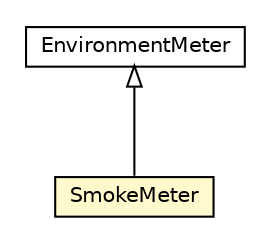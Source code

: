#!/usr/local/bin/dot
#
# Class diagram 
# Generated by UMLGraph version R5_6-24-gf6e263 (http://www.umlgraph.org/)
#

digraph G {
	edge [fontname="Helvetica",fontsize=10,labelfontname="Helvetica",labelfontsize=10];
	node [fontname="Helvetica",fontsize=10,shape=plaintext];
	nodesep=0.25;
	ranksep=0.5;
	// org.universAAL.ontology.device.SmokeMeter
	c7712352 [label=<<table title="org.universAAL.ontology.device.SmokeMeter" border="0" cellborder="1" cellspacing="0" cellpadding="2" port="p" bgcolor="lemonChiffon" href="./SmokeMeter.html">
		<tr><td><table border="0" cellspacing="0" cellpadding="1">
<tr><td align="center" balign="center"> SmokeMeter </td></tr>
		</table></td></tr>
		</table>>, URL="./SmokeMeter.html", fontname="Helvetica", fontcolor="black", fontsize=10.0];
	// org.universAAL.ontology.device.EnvironmentMeter
	c7712356 [label=<<table title="org.universAAL.ontology.device.EnvironmentMeter" border="0" cellborder="1" cellspacing="0" cellpadding="2" port="p" href="./EnvironmentMeter.html">
		<tr><td><table border="0" cellspacing="0" cellpadding="1">
<tr><td align="center" balign="center"> EnvironmentMeter </td></tr>
		</table></td></tr>
		</table>>, URL="./EnvironmentMeter.html", fontname="Helvetica", fontcolor="black", fontsize=10.0];
	//org.universAAL.ontology.device.SmokeMeter extends org.universAAL.ontology.device.EnvironmentMeter
	c7712356:p -> c7712352:p [dir=back,arrowtail=empty];
}


